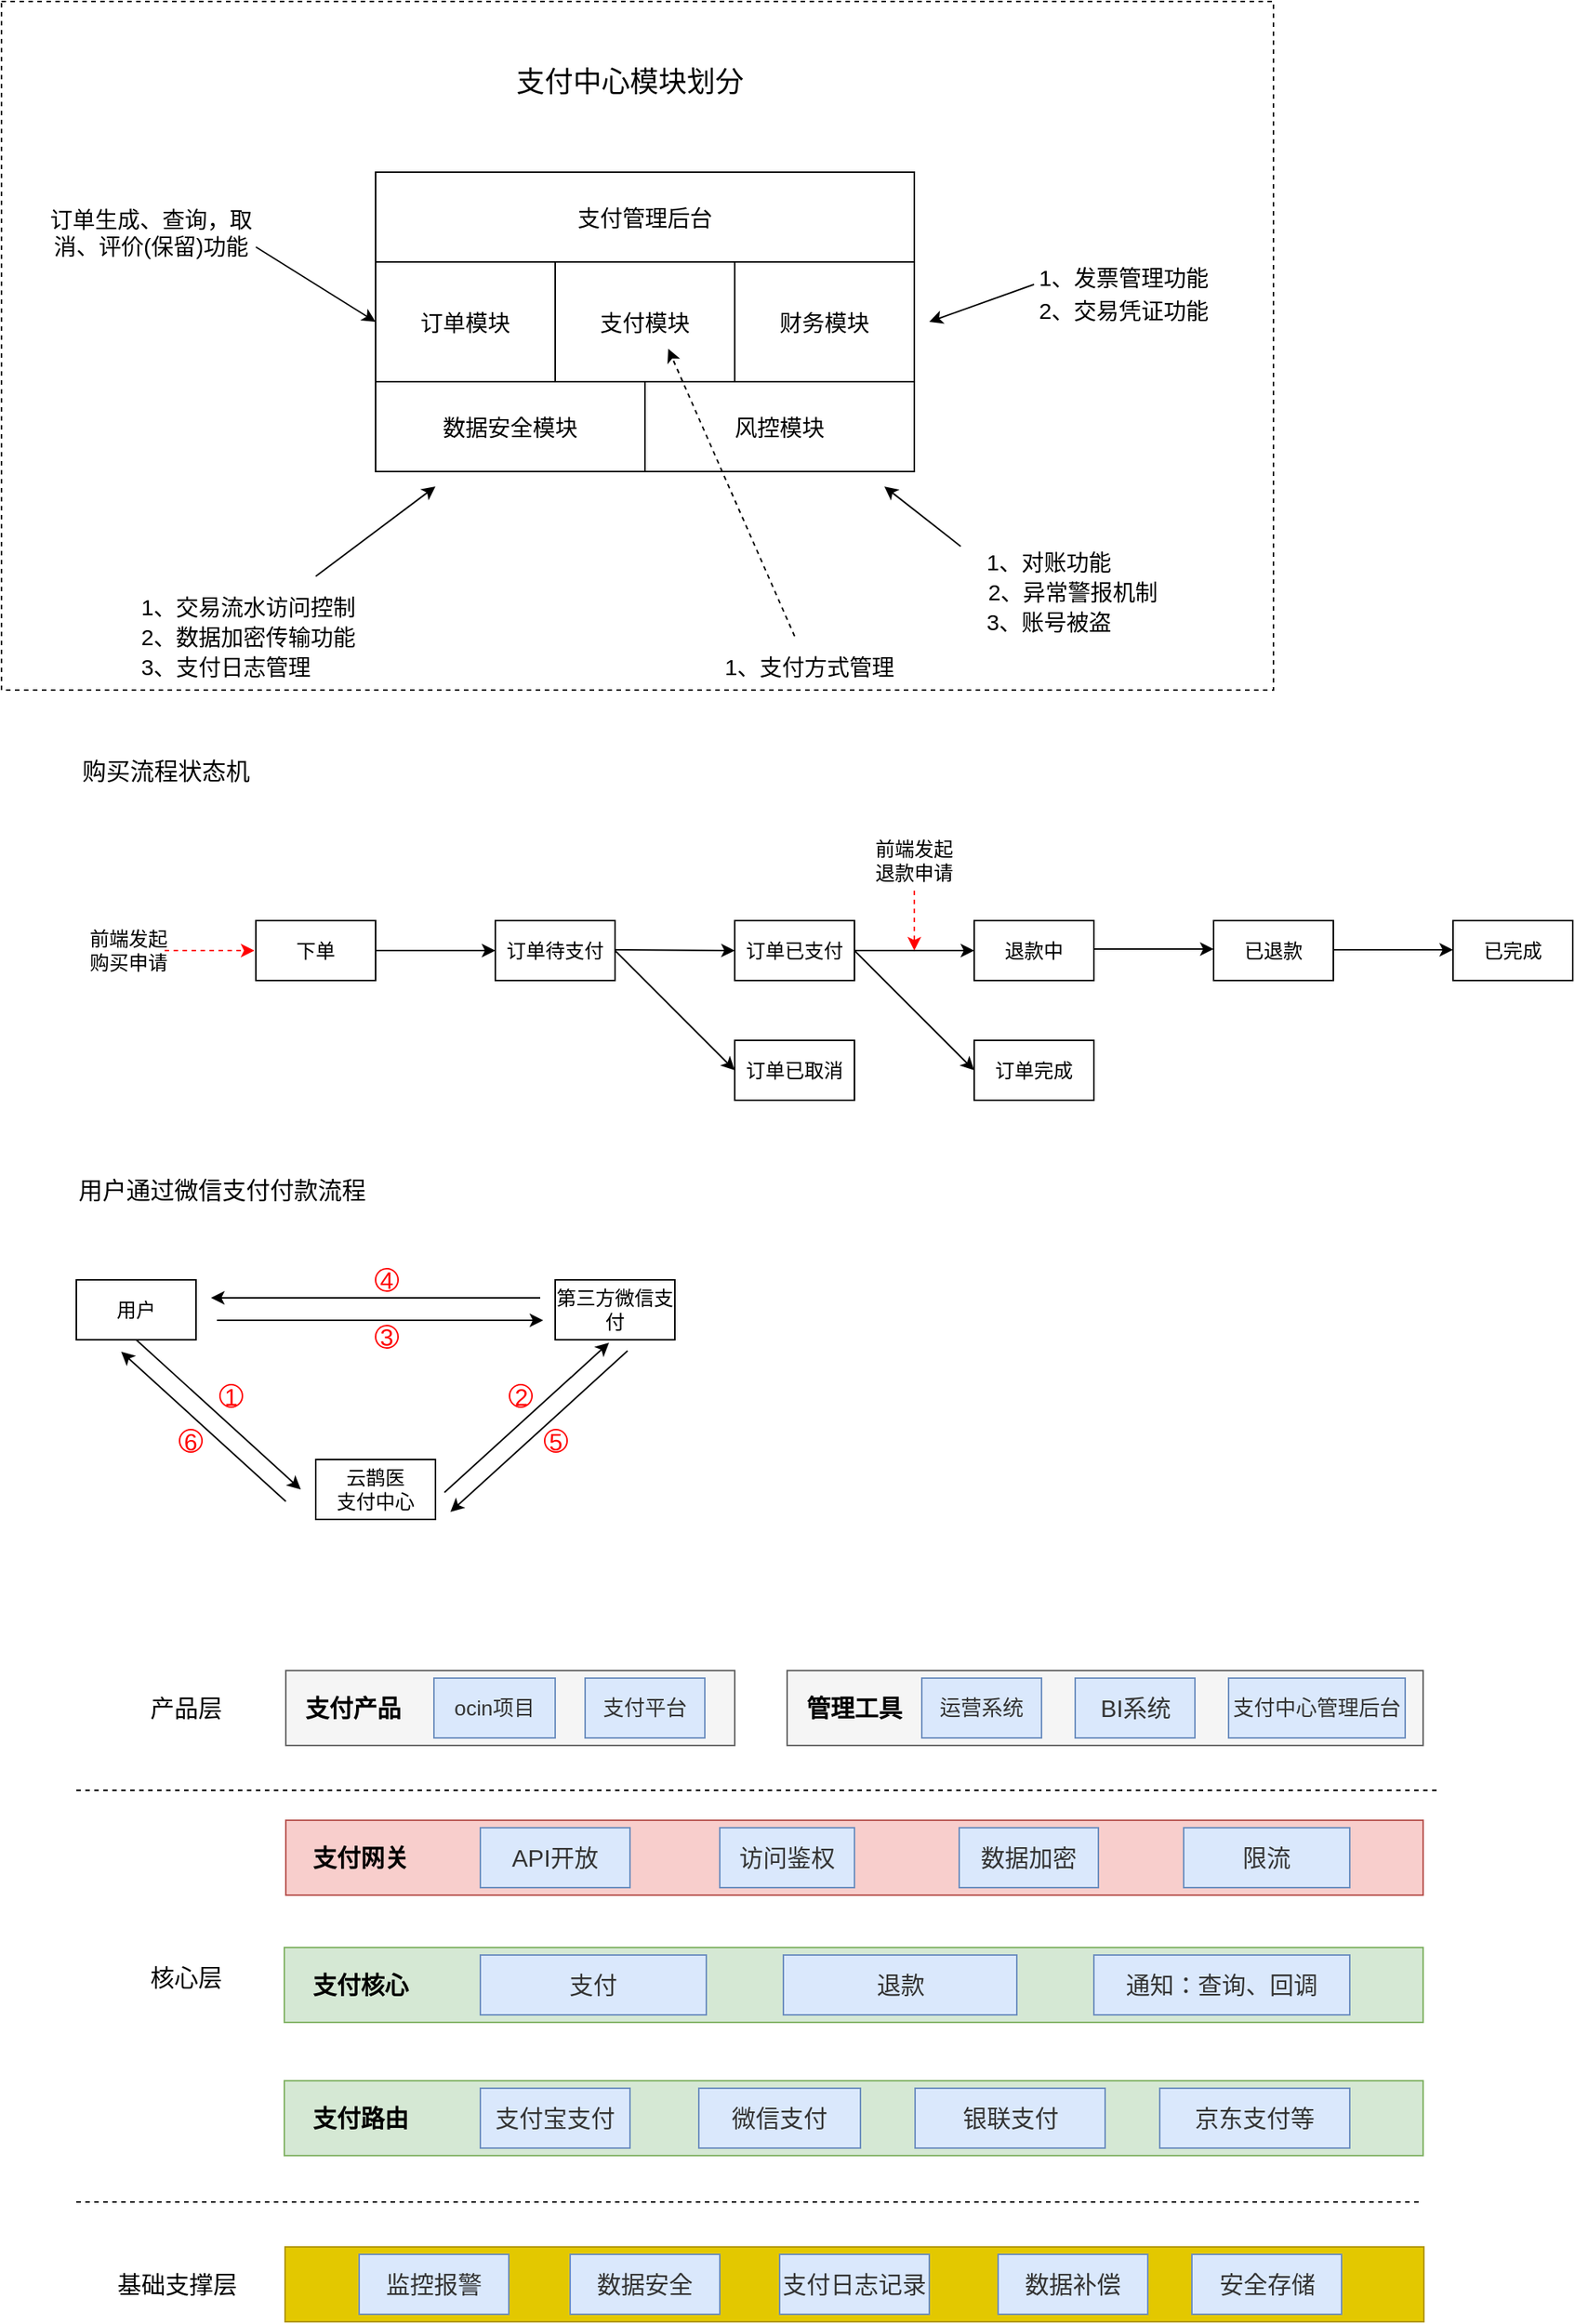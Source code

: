<mxfile version="12.3.8" type="github" pages="1">
  <diagram id="r472rDjAA9qSprmHRPRD" name="第 1 页">
    <mxGraphModel dx="1550" dy="787" grid="1" gridSize="10" guides="1" tooltips="1" connect="1" arrows="1" fold="1" page="1" pageScale="1" pageWidth="1169" pageHeight="1654" math="0" shadow="0">
      <root>
        <mxCell id="0"/>
        <mxCell id="1" parent="0"/>
        <mxCell id="LZZ9HcQqygnxceF9-jlR-21" value="" style="rounded=0;whiteSpace=wrap;html=1;fontSize=16;fillColor=#f5f5f5;strokeColor=#666666;fontColor=#333333;" vertex="1" parent="1">
          <mxGeometry x="595" y="1355" width="425" height="50" as="geometry"/>
        </mxCell>
        <mxCell id="LZZ9HcQqygnxceF9-jlR-18" value="" style="rounded=0;whiteSpace=wrap;html=1;fontSize=16;fillColor=#f5f5f5;strokeColor=#666666;fontColor=#333333;" vertex="1" parent="1">
          <mxGeometry x="260" y="1355" width="300" height="50" as="geometry"/>
        </mxCell>
        <mxCell id="GhXFJLf9_k68R1W_ulhU-19" value="" style="rounded=0;whiteSpace=wrap;html=1;fontSize=15;dashed=1;movable=0;resizable=0;rotatable=0;deletable=0;editable=0;connectable=0;" parent="1" vertex="1">
          <mxGeometry x="70" y="240" width="850" height="460" as="geometry"/>
        </mxCell>
        <mxCell id="dZmA4iJcxUOx3Vsu7N3r-1" value="&lt;font style=&quot;font-size: 15px&quot;&gt;数据安全模块&lt;/font&gt;" style="rounded=0;whiteSpace=wrap;html=1;" parent="1" vertex="1">
          <mxGeometry x="320" y="494" width="180" height="60" as="geometry"/>
        </mxCell>
        <mxCell id="dZmA4iJcxUOx3Vsu7N3r-2" value="&lt;font style=&quot;font-size: 15px&quot;&gt;风控模块&lt;/font&gt;" style="rounded=0;whiteSpace=wrap;html=1;" parent="1" vertex="1">
          <mxGeometry x="500" y="494" width="180" height="60" as="geometry"/>
        </mxCell>
        <mxCell id="dZmA4iJcxUOx3Vsu7N3r-3" value="&lt;font style=&quot;font-size: 15px&quot;&gt;订单模块&lt;/font&gt;" style="rounded=0;whiteSpace=wrap;html=1;" parent="1" vertex="1">
          <mxGeometry x="320" y="414" width="120" height="80" as="geometry"/>
        </mxCell>
        <mxCell id="dZmA4iJcxUOx3Vsu7N3r-4" value="&lt;font style=&quot;font-size: 15px&quot;&gt;支付模块&lt;/font&gt;" style="rounded=0;whiteSpace=wrap;html=1;" parent="1" vertex="1">
          <mxGeometry x="440" y="414" width="120" height="80" as="geometry"/>
        </mxCell>
        <mxCell id="dZmA4iJcxUOx3Vsu7N3r-5" value="财务模块" style="rounded=0;whiteSpace=wrap;html=1;fontSize=15;" parent="1" vertex="1">
          <mxGeometry x="560" y="414" width="120" height="80" as="geometry"/>
        </mxCell>
        <mxCell id="dZmA4iJcxUOx3Vsu7N3r-7" value="&lt;font style=&quot;font-size: 19px;&quot;&gt;支付中心模块划分&lt;/font&gt;" style="text;html=1;strokeColor=none;fillColor=none;align=center;verticalAlign=middle;whiteSpace=wrap;rounded=0;dashed=1;fontSize=19;" parent="1" vertex="1">
          <mxGeometry x="390" y="284" width="200" height="20" as="geometry"/>
        </mxCell>
        <mxCell id="dZmA4iJcxUOx3Vsu7N3r-20" value="支付管理后台" style="rounded=0;whiteSpace=wrap;html=1;strokeColor=#000000;fontSize=15;" parent="1" vertex="1">
          <mxGeometry x="320" y="354" width="360" height="60" as="geometry"/>
        </mxCell>
        <mxCell id="GhXFJLf9_k68R1W_ulhU-1" value="2、数据加密传输功能" style="text;html=1;strokeColor=none;fillColor=none;align=center;verticalAlign=middle;whiteSpace=wrap;rounded=0;fontSize=15;" parent="1" vertex="1">
          <mxGeometry x="160" y="654" width="150" height="20" as="geometry"/>
        </mxCell>
        <mxCell id="GhXFJLf9_k68R1W_ulhU-2" value="1、发票管理功能" style="text;html=1;strokeColor=none;fillColor=none;align=center;verticalAlign=middle;whiteSpace=wrap;rounded=0;fontSize=15;" parent="1" vertex="1">
          <mxGeometry x="760" y="414" width="120" height="20" as="geometry"/>
        </mxCell>
        <mxCell id="GhXFJLf9_k68R1W_ulhU-3" value="2、交易凭证功能" style="text;html=1;strokeColor=none;fillColor=none;align=center;verticalAlign=middle;whiteSpace=wrap;rounded=0;fontSize=15;" parent="1" vertex="1">
          <mxGeometry x="760" y="436" width="120" height="20" as="geometry"/>
        </mxCell>
        <mxCell id="GhXFJLf9_k68R1W_ulhU-4" value="1、对账功能" style="text;html=1;strokeColor=none;fillColor=none;align=center;verticalAlign=middle;whiteSpace=wrap;rounded=0;fontSize=15;" parent="1" vertex="1">
          <mxGeometry x="720" y="604" width="100" height="20" as="geometry"/>
        </mxCell>
        <mxCell id="GhXFJLf9_k68R1W_ulhU-7" value="" style="endArrow=classic;html=1;fontSize=15;" parent="1" edge="1">
          <mxGeometry width="50" height="50" relative="1" as="geometry">
            <mxPoint x="711" y="604" as="sourcePoint"/>
            <mxPoint x="660" y="564" as="targetPoint"/>
          </mxGeometry>
        </mxCell>
        <mxCell id="GhXFJLf9_k68R1W_ulhU-8" value="" style="endArrow=classic;html=1;fontSize=15;" parent="1" edge="1">
          <mxGeometry width="50" height="50" relative="1" as="geometry">
            <mxPoint x="280" y="624" as="sourcePoint"/>
            <mxPoint x="360" y="564" as="targetPoint"/>
          </mxGeometry>
        </mxCell>
        <mxCell id="GhXFJLf9_k68R1W_ulhU-9" value="" style="endArrow=classic;html=1;fontSize=15;exitX=0;exitY=0.75;exitDx=0;exitDy=0;" parent="1" source="GhXFJLf9_k68R1W_ulhU-2" edge="1">
          <mxGeometry width="50" height="50" relative="1" as="geometry">
            <mxPoint x="740" y="504" as="sourcePoint"/>
            <mxPoint x="690" y="454" as="targetPoint"/>
          </mxGeometry>
        </mxCell>
        <mxCell id="GhXFJLf9_k68R1W_ulhU-10" value="订单生成、查询，取消、评价(保留)功能" style="text;html=1;strokeColor=none;fillColor=none;align=center;verticalAlign=middle;whiteSpace=wrap;rounded=0;fontSize=15;" parent="1" vertex="1">
          <mxGeometry x="100" y="384" width="140" height="20" as="geometry"/>
        </mxCell>
        <mxCell id="GhXFJLf9_k68R1W_ulhU-12" value="" style="endArrow=classic;html=1;fontSize=15;entryX=0;entryY=0.5;entryDx=0;entryDy=0;" parent="1" target="dZmA4iJcxUOx3Vsu7N3r-3" edge="1">
          <mxGeometry width="50" height="50" relative="1" as="geometry">
            <mxPoint x="240" y="404" as="sourcePoint"/>
            <mxPoint x="270" y="344" as="targetPoint"/>
          </mxGeometry>
        </mxCell>
        <mxCell id="GhXFJLf9_k68R1W_ulhU-13" value="1、支付方式管理" style="text;html=1;strokeColor=none;fillColor=none;align=center;verticalAlign=middle;whiteSpace=wrap;rounded=0;fontSize=15;" parent="1" vertex="1">
          <mxGeometry x="540" y="674" width="140" height="20" as="geometry"/>
        </mxCell>
        <mxCell id="GhXFJLf9_k68R1W_ulhU-14" value="" style="endArrow=classic;html=1;fontSize=15;dashed=1;" parent="1" edge="1">
          <mxGeometry width="50" height="50" relative="1" as="geometry">
            <mxPoint x="600" y="664" as="sourcePoint"/>
            <mxPoint x="515.556" y="472" as="targetPoint"/>
          </mxGeometry>
        </mxCell>
        <mxCell id="GhXFJLf9_k68R1W_ulhU-20" value="1、交易流水访问控制" style="text;html=1;strokeColor=none;fillColor=none;align=center;verticalAlign=middle;whiteSpace=wrap;rounded=0;fontSize=15;" parent="1" vertex="1">
          <mxGeometry x="160" y="634" width="150" height="20" as="geometry"/>
        </mxCell>
        <mxCell id="GhXFJLf9_k68R1W_ulhU-21" value="2、异常警报机制" style="text;html=1;strokeColor=none;fillColor=none;align=center;verticalAlign=middle;whiteSpace=wrap;rounded=0;fontSize=15;" parent="1" vertex="1">
          <mxGeometry x="722" y="624" width="128" height="20" as="geometry"/>
        </mxCell>
        <mxCell id="GhXFJLf9_k68R1W_ulhU-22" value="下单" style="rounded=0;whiteSpace=wrap;html=1;fontSize=13;" parent="1" vertex="1">
          <mxGeometry x="240" y="854" width="80" height="40" as="geometry"/>
        </mxCell>
        <mxCell id="GhXFJLf9_k68R1W_ulhU-24" value="购买流程状态机" style="text;html=1;strokeColor=none;fillColor=none;align=center;verticalAlign=middle;whiteSpace=wrap;rounded=0;dashed=1;fontSize=16;fontStyle=0" parent="1" vertex="1">
          <mxGeometry x="120" y="744" width="120" height="20" as="geometry"/>
        </mxCell>
        <mxCell id="GhXFJLf9_k68R1W_ulhU-28" value="订单待支付" style="rounded=0;whiteSpace=wrap;html=1;fontSize=13;" parent="1" vertex="1">
          <mxGeometry x="400" y="854" width="80" height="40" as="geometry"/>
        </mxCell>
        <mxCell id="GhXFJLf9_k68R1W_ulhU-29" value="订单已支付" style="rounded=0;whiteSpace=wrap;html=1;fontSize=13;" parent="1" vertex="1">
          <mxGeometry x="560" y="854" width="80" height="40" as="geometry"/>
        </mxCell>
        <mxCell id="GhXFJLf9_k68R1W_ulhU-30" value="订单已取消" style="rounded=0;whiteSpace=wrap;html=1;fontSize=13;" parent="1" vertex="1">
          <mxGeometry x="560" y="934" width="80" height="40" as="geometry"/>
        </mxCell>
        <mxCell id="GhXFJLf9_k68R1W_ulhU-31" value="退款中" style="rounded=0;whiteSpace=wrap;html=1;fontSize=13;" parent="1" vertex="1">
          <mxGeometry x="720" y="854" width="80" height="40" as="geometry"/>
        </mxCell>
        <mxCell id="GhXFJLf9_k68R1W_ulhU-32" value="已退款" style="rounded=0;whiteSpace=wrap;html=1;fontSize=13;" parent="1" vertex="1">
          <mxGeometry x="880" y="854" width="80" height="40" as="geometry"/>
        </mxCell>
        <mxCell id="GhXFJLf9_k68R1W_ulhU-33" value="" style="endArrow=classic;html=1;fontSize=13;entryX=0;entryY=0.5;entryDx=0;entryDy=0;exitX=1;exitY=0.5;exitDx=0;exitDy=0;" parent="1" source="GhXFJLf9_k68R1W_ulhU-22" target="GhXFJLf9_k68R1W_ulhU-28" edge="1">
          <mxGeometry width="50" height="50" relative="1" as="geometry">
            <mxPoint x="320" y="904" as="sourcePoint"/>
            <mxPoint x="370" y="854" as="targetPoint"/>
          </mxGeometry>
        </mxCell>
        <mxCell id="GhXFJLf9_k68R1W_ulhU-34" value="" style="endArrow=classic;html=1;fontSize=13;entryX=0;entryY=0.5;entryDx=0;entryDy=0;exitX=1;exitY=0.5;exitDx=0;exitDy=0;" parent="1" target="GhXFJLf9_k68R1W_ulhU-29" edge="1">
          <mxGeometry width="50" height="50" relative="1" as="geometry">
            <mxPoint x="480" y="873.5" as="sourcePoint"/>
            <mxPoint x="560" y="873.5" as="targetPoint"/>
          </mxGeometry>
        </mxCell>
        <mxCell id="GhXFJLf9_k68R1W_ulhU-35" value="" style="endArrow=classic;html=1;fontSize=13;entryX=0;entryY=0.5;entryDx=0;entryDy=0;" parent="1" target="GhXFJLf9_k68R1W_ulhU-30" edge="1">
          <mxGeometry width="50" height="50" relative="1" as="geometry">
            <mxPoint x="480" y="874" as="sourcePoint"/>
            <mxPoint x="560" y="841" as="targetPoint"/>
          </mxGeometry>
        </mxCell>
        <mxCell id="GhXFJLf9_k68R1W_ulhU-36" value="" style="endArrow=classic;html=1;fontSize=13;entryX=0;entryY=0.5;entryDx=0;entryDy=0;exitX=1;exitY=0.5;exitDx=0;exitDy=0;" parent="1" source="GhXFJLf9_k68R1W_ulhU-29" target="GhXFJLf9_k68R1W_ulhU-31" edge="1">
          <mxGeometry width="50" height="50" relative="1" as="geometry">
            <mxPoint x="660" y="904" as="sourcePoint"/>
            <mxPoint x="710" y="854" as="targetPoint"/>
          </mxGeometry>
        </mxCell>
        <mxCell id="GhXFJLf9_k68R1W_ulhU-37" value="" style="endArrow=classic;html=1;fontSize=13;entryX=0;entryY=0.5;entryDx=0;entryDy=0;exitX=1;exitY=0.5;exitDx=0;exitDy=0;" parent="1" edge="1">
          <mxGeometry width="50" height="50" relative="1" as="geometry">
            <mxPoint x="800" y="873" as="sourcePoint"/>
            <mxPoint x="880" y="873" as="targetPoint"/>
          </mxGeometry>
        </mxCell>
        <mxCell id="GhXFJLf9_k68R1W_ulhU-38" value="订单完成" style="rounded=0;whiteSpace=wrap;html=1;fontSize=13;" parent="1" vertex="1">
          <mxGeometry x="720" y="934" width="80" height="40" as="geometry"/>
        </mxCell>
        <mxCell id="GhXFJLf9_k68R1W_ulhU-39" value="" style="endArrow=classic;html=1;fontSize=13;entryX=0;entryY=0.5;entryDx=0;entryDy=0;exitX=1;exitY=0.5;exitDx=0;exitDy=0;" parent="1" source="GhXFJLf9_k68R1W_ulhU-29" target="GhXFJLf9_k68R1W_ulhU-38" edge="1">
          <mxGeometry width="50" height="50" relative="1" as="geometry">
            <mxPoint x="640" y="934" as="sourcePoint"/>
            <mxPoint x="690" y="884" as="targetPoint"/>
          </mxGeometry>
        </mxCell>
        <mxCell id="GhXFJLf9_k68R1W_ulhU-41" value="前端发起&lt;br&gt;退款申请" style="text;html=1;strokeColor=none;fillColor=none;align=center;verticalAlign=middle;whiteSpace=wrap;rounded=0;fontSize=13;" parent="1" vertex="1">
          <mxGeometry x="640" y="804" width="80" height="20" as="geometry"/>
        </mxCell>
        <mxCell id="GhXFJLf9_k68R1W_ulhU-42" value="" style="endArrow=classic;html=1;fontSize=13;strokeColor=#FF0000;dashed=1;" parent="1" edge="1">
          <mxGeometry width="50" height="50" relative="1" as="geometry">
            <mxPoint x="680" y="834" as="sourcePoint"/>
            <mxPoint x="680" y="874" as="targetPoint"/>
          </mxGeometry>
        </mxCell>
        <mxCell id="GhXFJLf9_k68R1W_ulhU-47" value="前端发起&lt;br&gt;购买申请" style="text;html=1;strokeColor=none;fillColor=none;align=center;verticalAlign=middle;whiteSpace=wrap;rounded=0;fontSize=13;" parent="1" vertex="1">
          <mxGeometry x="115" y="864" width="80" height="20" as="geometry"/>
        </mxCell>
        <mxCell id="GhXFJLf9_k68R1W_ulhU-48" value="" style="endArrow=classic;html=1;fontSize=13;entryX=0;entryY=0.5;entryDx=0;entryDy=0;dashed=1;strokeColor=#FF0000;" parent="1" edge="1">
          <mxGeometry width="50" height="50" relative="1" as="geometry">
            <mxPoint x="179" y="874" as="sourcePoint"/>
            <mxPoint x="239" y="874" as="targetPoint"/>
          </mxGeometry>
        </mxCell>
        <mxCell id="GhXFJLf9_k68R1W_ulhU-51" value="已完成" style="rounded=0;whiteSpace=wrap;html=1;fontSize=13;" parent="1" vertex="1">
          <mxGeometry x="1040" y="854" width="80" height="40" as="geometry"/>
        </mxCell>
        <mxCell id="GhXFJLf9_k68R1W_ulhU-52" value="" style="endArrow=classic;html=1;fontSize=13;entryX=0;entryY=0.5;entryDx=0;entryDy=0;exitX=1;exitY=0.5;exitDx=0;exitDy=0;" parent="1" edge="1">
          <mxGeometry width="50" height="50" relative="1" as="geometry">
            <mxPoint x="960" y="873.5" as="sourcePoint"/>
            <mxPoint x="1040" y="873.5" as="targetPoint"/>
          </mxGeometry>
        </mxCell>
        <mxCell id="GhXFJLf9_k68R1W_ulhU-53" value="用户通过微信支付付款流程" style="text;html=1;strokeColor=none;fillColor=none;align=center;verticalAlign=middle;whiteSpace=wrap;rounded=0;dashed=1;fontSize=16;fontStyle=0" parent="1" vertex="1">
          <mxGeometry x="115" y="1024" width="205" height="20" as="geometry"/>
        </mxCell>
        <mxCell id="GhXFJLf9_k68R1W_ulhU-54" value="用户下单" style="rounded=0;whiteSpace=wrap;html=1;fontSize=13;" parent="1" vertex="1">
          <mxGeometry x="120" y="1094" width="80" height="40" as="geometry"/>
        </mxCell>
        <mxCell id="GhXFJLf9_k68R1W_ulhU-55" value="云鹊医&lt;br&gt;支付中心" style="rounded=0;whiteSpace=wrap;html=1;fontSize=13;" parent="1" vertex="1">
          <mxGeometry x="280" y="1214" width="80" height="40" as="geometry"/>
        </mxCell>
        <mxCell id="GhXFJLf9_k68R1W_ulhU-56" value="第三方微信支付" style="rounded=0;whiteSpace=wrap;html=1;fontSize=13;" parent="1" vertex="1">
          <mxGeometry x="440" y="1094" width="80" height="40" as="geometry"/>
        </mxCell>
        <mxCell id="GhXFJLf9_k68R1W_ulhU-58" value="用户" style="rounded=0;whiteSpace=wrap;html=1;fontSize=13;" parent="1" vertex="1">
          <mxGeometry x="120" y="1094" width="80" height="40" as="geometry"/>
        </mxCell>
        <mxCell id="GhXFJLf9_k68R1W_ulhU-59" value="" style="endArrow=classic;html=1;strokeColor=#000000;fontSize=16;exitX=0.5;exitY=1;exitDx=0;exitDy=0;" parent="1" source="GhXFJLf9_k68R1W_ulhU-58" edge="1">
          <mxGeometry width="50" height="50" relative="1" as="geometry">
            <mxPoint x="160" y="1184" as="sourcePoint"/>
            <mxPoint x="270" y="1234" as="targetPoint"/>
          </mxGeometry>
        </mxCell>
        <mxCell id="GhXFJLf9_k68R1W_ulhU-60" value="" style="endArrow=classic;html=1;strokeColor=#000000;fontSize=16;entryX=0.5;entryY=1;entryDx=0;entryDy=0;" parent="1" edge="1">
          <mxGeometry width="50" height="50" relative="1" as="geometry">
            <mxPoint x="366" y="1236" as="sourcePoint"/>
            <mxPoint x="476" y="1136" as="targetPoint"/>
          </mxGeometry>
        </mxCell>
        <mxCell id="GhXFJLf9_k68R1W_ulhU-61" value="" style="endArrow=classic;html=1;strokeColor=#000000;fontSize=16;entryX=0;entryY=0.5;entryDx=0;entryDy=0;" parent="1" edge="1">
          <mxGeometry width="50" height="50" relative="1" as="geometry">
            <mxPoint x="214" y="1121" as="sourcePoint"/>
            <mxPoint x="432" y="1121" as="targetPoint"/>
          </mxGeometry>
        </mxCell>
        <mxCell id="GhXFJLf9_k68R1W_ulhU-62" value="" style="endArrow=classic;html=1;strokeColor=#000000;fontSize=16;exitX=0.605;exitY=1.06;exitDx=0;exitDy=0;exitPerimeter=0;" parent="1" edge="1">
          <mxGeometry width="50" height="50" relative="1" as="geometry">
            <mxPoint x="488.4" y="1141.4" as="sourcePoint"/>
            <mxPoint x="370" y="1249" as="targetPoint"/>
          </mxGeometry>
        </mxCell>
        <mxCell id="GhXFJLf9_k68R1W_ulhU-63" value="" style="endArrow=classic;html=1;strokeColor=#000000;fontSize=16;" parent="1" edge="1">
          <mxGeometry width="50" height="50" relative="1" as="geometry">
            <mxPoint x="260" y="1242" as="sourcePoint"/>
            <mxPoint x="150" y="1142" as="targetPoint"/>
          </mxGeometry>
        </mxCell>
        <mxCell id="GhXFJLf9_k68R1W_ulhU-64" value="" style="endArrow=classic;html=1;strokeColor=#000000;fontSize=16;" parent="1" edge="1">
          <mxGeometry width="50" height="50" relative="1" as="geometry">
            <mxPoint x="430" y="1106" as="sourcePoint"/>
            <mxPoint x="210" y="1106" as="targetPoint"/>
          </mxGeometry>
        </mxCell>
        <mxCell id="GhXFJLf9_k68R1W_ulhU-65" value="&lt;font color=&quot;#ff0000&quot;&gt;1&lt;/font&gt;" style="ellipse;whiteSpace=wrap;html=1;aspect=fixed;fontSize=16;strokeColor=#FF0000;" parent="1" vertex="1">
          <mxGeometry x="216" y="1164" width="15" height="15" as="geometry"/>
        </mxCell>
        <mxCell id="GhXFJLf9_k68R1W_ulhU-68" value="&lt;font color=&quot;#ff0000&quot;&gt;2&lt;/font&gt;" style="ellipse;whiteSpace=wrap;html=1;aspect=fixed;fontSize=16;strokeColor=#FF0000;" parent="1" vertex="1">
          <mxGeometry x="409.5" y="1164" width="15" height="15" as="geometry"/>
        </mxCell>
        <mxCell id="GhXFJLf9_k68R1W_ulhU-70" value="&lt;font color=&quot;#ff0000&quot;&gt;3&lt;/font&gt;" style="ellipse;whiteSpace=wrap;html=1;aspect=fixed;fontSize=16;strokeColor=#FF0000;" parent="1" vertex="1">
          <mxGeometry x="320" y="1124.5" width="15" height="15" as="geometry"/>
        </mxCell>
        <mxCell id="GhXFJLf9_k68R1W_ulhU-71" value="&lt;font color=&quot;#ff0000&quot;&gt;4&lt;/font&gt;" style="ellipse;whiteSpace=wrap;html=1;aspect=fixed;fontSize=16;strokeColor=#FF0000;" parent="1" vertex="1">
          <mxGeometry x="320" y="1086.5" width="15" height="15" as="geometry"/>
        </mxCell>
        <mxCell id="GhXFJLf9_k68R1W_ulhU-72" value="&lt;font color=&quot;#ff0000&quot;&gt;5&lt;/font&gt;" style="ellipse;whiteSpace=wrap;html=1;aspect=fixed;fontSize=16;strokeColor=#FF0000;" parent="1" vertex="1">
          <mxGeometry x="433" y="1194" width="15" height="15" as="geometry"/>
        </mxCell>
        <mxCell id="GhXFJLf9_k68R1W_ulhU-73" value="&lt;font color=&quot;#ff0000&quot;&gt;6&lt;/font&gt;" style="ellipse;whiteSpace=wrap;html=1;aspect=fixed;fontSize=16;strokeColor=#FF0000;" parent="1" vertex="1">
          <mxGeometry x="189" y="1194" width="15" height="15" as="geometry"/>
        </mxCell>
        <mxCell id="LZZ9HcQqygnxceF9-jlR-2" value="3、账号被盗" style="text;html=1;strokeColor=none;fillColor=none;align=center;verticalAlign=middle;whiteSpace=wrap;rounded=0;fontSize=15;" vertex="1" parent="1">
          <mxGeometry x="725" y="644" width="90" height="20" as="geometry"/>
        </mxCell>
        <mxCell id="LZZ9HcQqygnxceF9-jlR-3" value="3、支付日志管理" style="text;html=1;strokeColor=none;fillColor=none;align=center;verticalAlign=middle;whiteSpace=wrap;rounded=0;fontSize=15;" vertex="1" parent="1">
          <mxGeometry x="160" y="674" width="120" height="20" as="geometry"/>
        </mxCell>
        <mxCell id="LZZ9HcQqygnxceF9-jlR-9" value="产品层" style="text;html=1;strokeColor=none;fillColor=none;align=center;verticalAlign=middle;whiteSpace=wrap;rounded=0;fontSize=16;" vertex="1" parent="1">
          <mxGeometry x="162.5" y="1369.5" width="61" height="20" as="geometry"/>
        </mxCell>
        <mxCell id="LZZ9HcQqygnxceF9-jlR-10" value="核心层" style="text;html=1;strokeColor=none;fillColor=none;align=center;verticalAlign=middle;whiteSpace=wrap;rounded=0;fontSize=16;" vertex="1" parent="1">
          <mxGeometry x="162.5" y="1550" width="61" height="20" as="geometry"/>
        </mxCell>
        <mxCell id="LZZ9HcQqygnxceF9-jlR-11" value="基础支撑层" style="text;html=1;strokeColor=none;fillColor=none;align=center;verticalAlign=middle;whiteSpace=wrap;rounded=0;fontSize=16;" vertex="1" parent="1">
          <mxGeometry x="144" y="1755" width="87" height="20" as="geometry"/>
        </mxCell>
        <mxCell id="LZZ9HcQqygnxceF9-jlR-12" value="" style="endArrow=none;dashed=1;html=1;fontSize=16;" edge="1" parent="1">
          <mxGeometry width="50" height="50" relative="1" as="geometry">
            <mxPoint x="120" y="1435" as="sourcePoint"/>
            <mxPoint x="1030" y="1435" as="targetPoint"/>
          </mxGeometry>
        </mxCell>
        <mxCell id="LZZ9HcQqygnxceF9-jlR-13" value="" style="endArrow=none;dashed=1;html=1;fontSize=16;" edge="1" parent="1">
          <mxGeometry width="50" height="50" relative="1" as="geometry">
            <mxPoint x="120" y="1710" as="sourcePoint"/>
            <mxPoint x="1020" y="1710" as="targetPoint"/>
          </mxGeometry>
        </mxCell>
        <mxCell id="LZZ9HcQqygnxceF9-jlR-14" value="&lt;p class=&quot;MsoNormal&quot; style=&quot;font-size: 14px&quot;&gt;&lt;span style=&quot;color: rgb(51, 51, 51); letter-spacing: 0pt; background-image: initial; background-position: initial; background-size: initial; background-repeat: initial; background-attachment: initial; background-origin: initial; background-clip: initial;&quot;&gt;ocin&lt;font face=&quot;宋体&quot; style=&quot;font-size: 14px&quot;&gt;项目&lt;/font&gt;&lt;/span&gt;&lt;/p&gt;" style="rounded=0;whiteSpace=wrap;html=1;fontSize=16;fillColor=#dae8fc;strokeColor=#6c8ebf;labelBackgroundColor=none;" vertex="1" parent="1">
          <mxGeometry x="359" y="1360" width="81" height="40" as="geometry"/>
        </mxCell>
        <mxCell id="LZZ9HcQqygnxceF9-jlR-15" value="&lt;p class=&quot;MsoNormal&quot; style=&quot;font-size: 14px&quot;&gt;&lt;font color=&quot;#333333&quot;&gt;&lt;span style=&quot;&quot;&gt;支付中心管理后台&lt;/span&gt;&lt;/font&gt;&lt;/p&gt;" style="rounded=0;whiteSpace=wrap;html=1;fontSize=16;fillColor=#dae8fc;strokeColor=#6c8ebf;labelBackgroundColor=none;" vertex="1" parent="1">
          <mxGeometry x="890" y="1360" width="118" height="40" as="geometry"/>
        </mxCell>
        <mxCell id="LZZ9HcQqygnxceF9-jlR-16" value="&lt;p class=&quot;MsoNormal&quot; style=&quot;font-size: 14px&quot;&gt;&lt;font color=&quot;#333333&quot;&gt;&lt;span&gt;支付平台&lt;/span&gt;&lt;/font&gt;&lt;/p&gt;" style="rounded=0;whiteSpace=wrap;html=1;fontSize=16;fillColor=#dae8fc;strokeColor=#6c8ebf;labelBackgroundColor=none;" vertex="1" parent="1">
          <mxGeometry x="460" y="1360" width="80" height="40" as="geometry"/>
        </mxCell>
        <mxCell id="LZZ9HcQqygnxceF9-jlR-17" value="&lt;p class=&quot;MsoNormal&quot; style=&quot;font-size: 14px&quot;&gt;&lt;font color=&quot;#333333&quot;&gt;&lt;span style=&quot;&quot;&gt;运营系统&lt;/span&gt;&lt;/font&gt;&lt;/p&gt;" style="rounded=0;whiteSpace=wrap;html=1;fontSize=16;fillColor=#dae8fc;strokeColor=#6c8ebf;labelBackgroundColor=none;" vertex="1" parent="1">
          <mxGeometry x="685" y="1360" width="80" height="40" as="geometry"/>
        </mxCell>
        <mxCell id="LZZ9HcQqygnxceF9-jlR-19" value="&lt;font color=&quot;#333333&quot;&gt;BI系统&lt;/font&gt;" style="rounded=0;whiteSpace=wrap;html=1;fontSize=16;fillColor=#dae8fc;strokeColor=#6c8ebf;labelBackgroundColor=none;" vertex="1" parent="1">
          <mxGeometry x="787.5" y="1360" width="80" height="40" as="geometry"/>
        </mxCell>
        <mxCell id="LZZ9HcQqygnxceF9-jlR-20" value="支付产品" style="text;html=1;strokeColor=none;fillColor=none;align=center;verticalAlign=middle;whiteSpace=wrap;rounded=0;labelBackgroundColor=none;fontSize=16;fontStyle=1" vertex="1" parent="1">
          <mxGeometry x="270" y="1370" width="70" height="20" as="geometry"/>
        </mxCell>
        <mxCell id="LZZ9HcQqygnxceF9-jlR-22" value="管理工具" style="text;html=1;strokeColor=none;fillColor=none;align=center;verticalAlign=middle;whiteSpace=wrap;rounded=0;labelBackgroundColor=none;fontSize=16;fontStyle=1" vertex="1" parent="1">
          <mxGeometry x="605" y="1370" width="70" height="20" as="geometry"/>
        </mxCell>
        <mxCell id="LZZ9HcQqygnxceF9-jlR-23" value="" style="rounded=0;whiteSpace=wrap;html=1;fontSize=16;fillColor=#f8cecc;strokeColor=#b85450;" vertex="1" parent="1">
          <mxGeometry x="260" y="1455" width="760" height="50" as="geometry"/>
        </mxCell>
        <mxCell id="LZZ9HcQqygnxceF9-jlR-24" value="支付网关" style="text;html=1;strokeColor=none;fillColor=none;align=center;verticalAlign=middle;whiteSpace=wrap;rounded=0;labelBackgroundColor=none;fontSize=16;fontStyle=1" vertex="1" parent="1">
          <mxGeometry x="275" y="1470" width="70" height="20" as="geometry"/>
        </mxCell>
        <mxCell id="LZZ9HcQqygnxceF9-jlR-25" value="&lt;font color=&quot;#333333&quot;&gt;API开放&lt;/font&gt;" style="rounded=0;whiteSpace=wrap;html=1;fontSize=16;fillColor=#dae8fc;strokeColor=#6c8ebf;labelBackgroundColor=none;" vertex="1" parent="1">
          <mxGeometry x="390" y="1460" width="100" height="40" as="geometry"/>
        </mxCell>
        <mxCell id="LZZ9HcQqygnxceF9-jlR-26" value="&lt;font color=&quot;#333333&quot;&gt;访问鉴权&lt;/font&gt;" style="rounded=0;whiteSpace=wrap;html=1;fontSize=16;fillColor=#dae8fc;strokeColor=#6c8ebf;labelBackgroundColor=none;" vertex="1" parent="1">
          <mxGeometry x="550" y="1460" width="90" height="40" as="geometry"/>
        </mxCell>
        <mxCell id="LZZ9HcQqygnxceF9-jlR-27" value="&lt;font color=&quot;#333333&quot;&gt;数据加密&lt;/font&gt;" style="rounded=0;whiteSpace=wrap;html=1;fontSize=16;fillColor=#dae8fc;strokeColor=#6c8ebf;labelBackgroundColor=none;" vertex="1" parent="1">
          <mxGeometry x="710" y="1460" width="93" height="40" as="geometry"/>
        </mxCell>
        <mxCell id="LZZ9HcQqygnxceF9-jlR-28" value="&lt;font color=&quot;#333333&quot;&gt;限流&lt;/font&gt;" style="rounded=0;whiteSpace=wrap;html=1;fontSize=16;fillColor=#dae8fc;strokeColor=#6c8ebf;labelBackgroundColor=none;" vertex="1" parent="1">
          <mxGeometry x="860" y="1460" width="111" height="40" as="geometry"/>
        </mxCell>
        <mxCell id="LZZ9HcQqygnxceF9-jlR-30" value="" style="rounded=0;whiteSpace=wrap;html=1;fontSize=16;fillColor=#d5e8d4;strokeColor=#82b366;" vertex="1" parent="1">
          <mxGeometry x="259" y="1540" width="761" height="50" as="geometry"/>
        </mxCell>
        <mxCell id="LZZ9HcQqygnxceF9-jlR-31" value="支付核心" style="text;html=1;strokeColor=none;fillColor=none;align=center;verticalAlign=middle;whiteSpace=wrap;rounded=0;labelBackgroundColor=none;fontSize=16;fontStyle=1" vertex="1" parent="1">
          <mxGeometry x="275" y="1555" width="70" height="20" as="geometry"/>
        </mxCell>
        <mxCell id="LZZ9HcQqygnxceF9-jlR-32" value="&lt;font color=&quot;#333333&quot;&gt;支付&lt;/font&gt;" style="rounded=0;whiteSpace=wrap;html=1;fontSize=16;fillColor=#dae8fc;strokeColor=#6c8ebf;labelBackgroundColor=none;" vertex="1" parent="1">
          <mxGeometry x="390" y="1545" width="151" height="40" as="geometry"/>
        </mxCell>
        <mxCell id="LZZ9HcQqygnxceF9-jlR-33" value="&lt;font color=&quot;#333333&quot;&gt;退款&lt;/font&gt;" style="rounded=0;whiteSpace=wrap;html=1;fontSize=16;fillColor=#dae8fc;strokeColor=#6c8ebf;labelBackgroundColor=none;" vertex="1" parent="1">
          <mxGeometry x="592.5" y="1545" width="156" height="40" as="geometry"/>
        </mxCell>
        <mxCell id="LZZ9HcQqygnxceF9-jlR-34" value="&lt;font color=&quot;#333333&quot;&gt;通知：查询、回调&lt;/font&gt;" style="rounded=0;whiteSpace=wrap;html=1;fontSize=16;fillColor=#dae8fc;strokeColor=#6c8ebf;labelBackgroundColor=none;" vertex="1" parent="1">
          <mxGeometry x="800" y="1545" width="171" height="40" as="geometry"/>
        </mxCell>
        <mxCell id="LZZ9HcQqygnxceF9-jlR-35" value="" style="rounded=0;whiteSpace=wrap;html=1;fontSize=16;fillColor=#d5e8d4;strokeColor=#82b366;" vertex="1" parent="1">
          <mxGeometry x="259" y="1629" width="761" height="50" as="geometry"/>
        </mxCell>
        <mxCell id="LZZ9HcQqygnxceF9-jlR-36" value="支付路由" style="text;html=1;strokeColor=none;fillColor=none;align=center;verticalAlign=middle;whiteSpace=wrap;rounded=0;labelBackgroundColor=none;fontSize=16;fontStyle=1" vertex="1" parent="1">
          <mxGeometry x="275" y="1644" width="70" height="20" as="geometry"/>
        </mxCell>
        <mxCell id="LZZ9HcQqygnxceF9-jlR-37" value="&lt;font color=&quot;#333333&quot;&gt;支付宝支付&lt;/font&gt;" style="rounded=0;whiteSpace=wrap;html=1;fontSize=16;fillColor=#dae8fc;strokeColor=#6c8ebf;labelBackgroundColor=none;" vertex="1" parent="1">
          <mxGeometry x="390" y="1634" width="100" height="40" as="geometry"/>
        </mxCell>
        <mxCell id="LZZ9HcQqygnxceF9-jlR-38" value="&lt;font color=&quot;#333333&quot;&gt;微信支付&lt;/font&gt;" style="rounded=0;whiteSpace=wrap;html=1;fontSize=16;fillColor=#dae8fc;strokeColor=#6c8ebf;labelBackgroundColor=none;" vertex="1" parent="1">
          <mxGeometry x="536" y="1634" width="108" height="40" as="geometry"/>
        </mxCell>
        <mxCell id="LZZ9HcQqygnxceF9-jlR-39" value="&lt;font color=&quot;#333333&quot;&gt;银联支付&lt;/font&gt;" style="rounded=0;whiteSpace=wrap;html=1;fontSize=16;fillColor=#dae8fc;strokeColor=#6c8ebf;labelBackgroundColor=none;" vertex="1" parent="1">
          <mxGeometry x="680.5" y="1634" width="127" height="40" as="geometry"/>
        </mxCell>
        <mxCell id="LZZ9HcQqygnxceF9-jlR-40" value="&lt;font color=&quot;#333333&quot;&gt;京东支付等&lt;/font&gt;" style="rounded=0;whiteSpace=wrap;html=1;fontSize=16;fillColor=#dae8fc;strokeColor=#6c8ebf;labelBackgroundColor=none;" vertex="1" parent="1">
          <mxGeometry x="844" y="1634" width="127" height="40" as="geometry"/>
        </mxCell>
        <mxCell id="LZZ9HcQqygnxceF9-jlR-41" value="" style="rounded=0;whiteSpace=wrap;html=1;fontSize=16;fillColor=#e3c800;strokeColor=#B09500;fontColor=#ffffff;" vertex="1" parent="1">
          <mxGeometry x="259.5" y="1740" width="761" height="50" as="geometry"/>
        </mxCell>
        <mxCell id="LZZ9HcQqygnxceF9-jlR-43" value="&lt;font color=&quot;#333333&quot;&gt;监控报警&lt;/font&gt;" style="rounded=0;whiteSpace=wrap;html=1;fontSize=16;fillColor=#dae8fc;strokeColor=#6c8ebf;labelBackgroundColor=none;" vertex="1" parent="1">
          <mxGeometry x="309" y="1745" width="100" height="40" as="geometry"/>
        </mxCell>
        <mxCell id="LZZ9HcQqygnxceF9-jlR-47" value="&lt;font color=&quot;#333333&quot;&gt;数据安全&lt;/font&gt;" style="rounded=0;whiteSpace=wrap;html=1;fontSize=16;fillColor=#dae8fc;strokeColor=#6c8ebf;labelBackgroundColor=none;" vertex="1" parent="1">
          <mxGeometry x="450" y="1745" width="100" height="40" as="geometry"/>
        </mxCell>
        <mxCell id="LZZ9HcQqygnxceF9-jlR-48" value="&lt;font color=&quot;#333333&quot;&gt;支付日志记录&lt;/font&gt;" style="rounded=0;whiteSpace=wrap;html=1;fontSize=16;fillColor=#dae8fc;strokeColor=#6c8ebf;labelBackgroundColor=none;" vertex="1" parent="1">
          <mxGeometry x="590" y="1745" width="100" height="40" as="geometry"/>
        </mxCell>
        <mxCell id="LZZ9HcQqygnxceF9-jlR-49" value="&lt;font color=&quot;#333333&quot;&gt;数据补偿&lt;/font&gt;" style="rounded=0;whiteSpace=wrap;html=1;fontSize=16;fillColor=#dae8fc;strokeColor=#6c8ebf;labelBackgroundColor=none;" vertex="1" parent="1">
          <mxGeometry x="736" y="1745" width="100" height="40" as="geometry"/>
        </mxCell>
        <mxCell id="LZZ9HcQqygnxceF9-jlR-50" value="&lt;font color=&quot;#333333&quot;&gt;安全存储&lt;/font&gt;" style="rounded=0;whiteSpace=wrap;html=1;fontSize=16;fillColor=#dae8fc;strokeColor=#6c8ebf;labelBackgroundColor=none;" vertex="1" parent="1">
          <mxGeometry x="865.5" y="1745" width="100" height="40" as="geometry"/>
        </mxCell>
      </root>
    </mxGraphModel>
  </diagram>
</mxfile>
